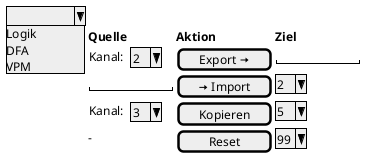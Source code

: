 @startuml
'https://plantuml.com/salt

/'
salt
{
  Just plain text
  [This is my button]
  ()  Unchecked radio
  (X) Checked radio
  []  Unchecked box
  [X] Checked box
  "Enter text here   "
  ^This is a droplist^
}
'/

salt
'skinparam handwritten true
{
    ^        ^Logik^DFA^VPM^ | .      | .      | .
    .                        | **Quelle** | **Aktion** | **Ziel**


    . | {Kanal:|.| ^ 2^} | [ Export <&arrow-right> ] | "          "
    . | "          "     | [ <&arrow-right> Import ] | ^ 2^
    ' . | ^ 1^ | [ <&arrow-right> Kopieren <&arrow-right> ] | ^99^
    . | {Kanal:|.| ^ 3^} | [ Kopieren  ] | ^ 5^
    . | - | [   Reset   ] | ^99^
}

@enduml